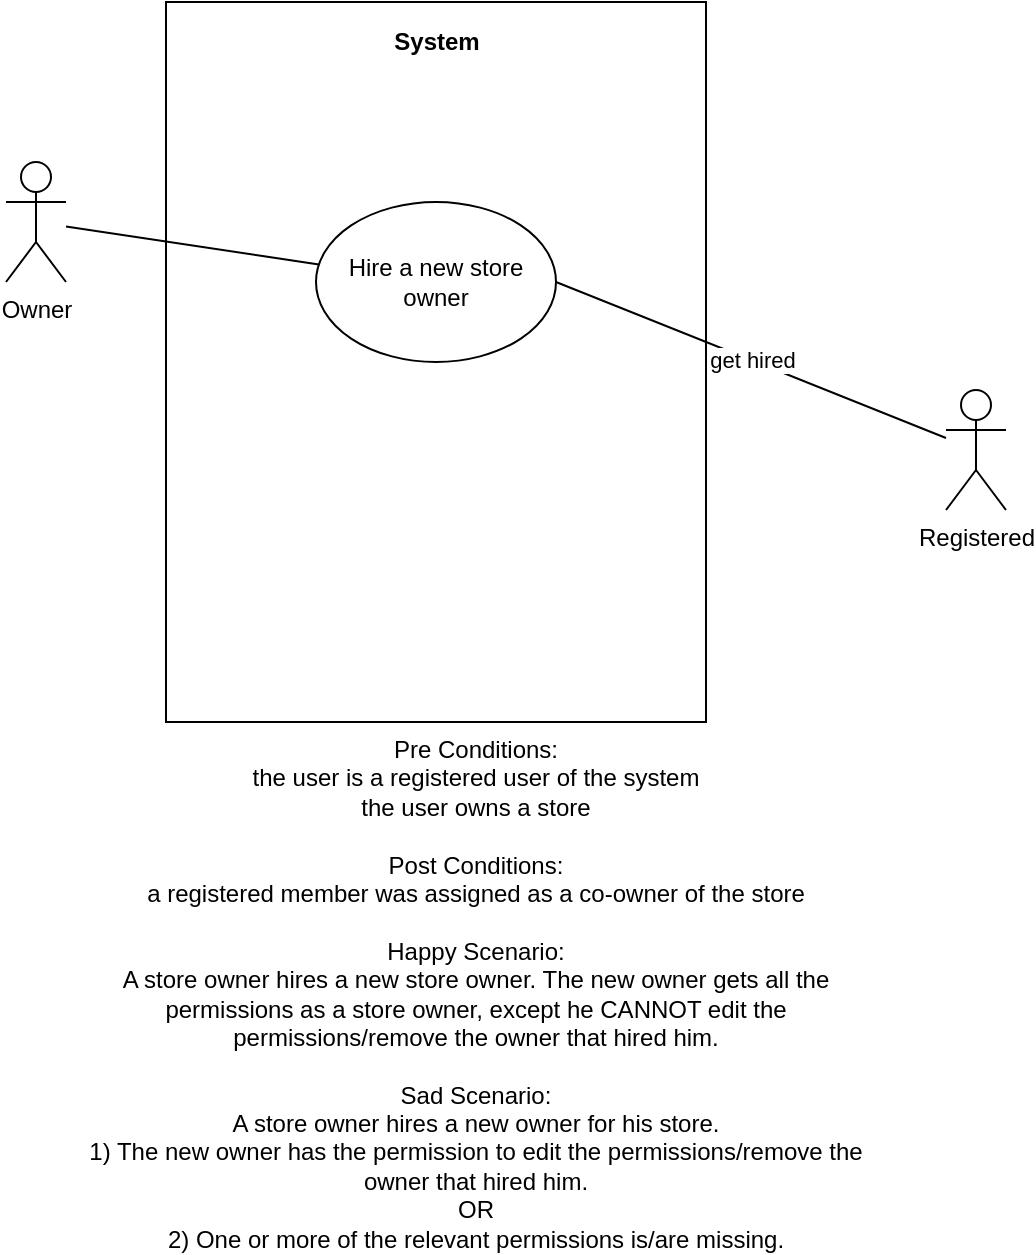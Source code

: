 <mxfile version="14.6.1" type="device"><diagram id="t7k0VjMkH1-JgPY8LBvS" name="Page-1"><mxGraphModel dx="455" dy="580" grid="1" gridSize="10" guides="1" tooltips="1" connect="1" arrows="1" fold="1" page="1" pageScale="1" pageWidth="583" pageHeight="827" math="0" shadow="0"><root><mxCell id="0"/><mxCell id="1" parent="0"/><mxCell id="E_jCdWUFwW3_XZetJl6u-1" value="" style="rounded=0;whiteSpace=wrap;html=1;" parent="1" vertex="1"><mxGeometry x="720" y="54" width="270" height="360" as="geometry"/></mxCell><mxCell id="E_jCdWUFwW3_XZetJl6u-3" value="Owner" style="shape=umlActor;verticalLabelPosition=bottom;verticalAlign=top;html=1;outlineConnect=0;" parent="1" vertex="1"><mxGeometry x="640" y="134" width="30" height="60" as="geometry"/></mxCell><mxCell id="E_jCdWUFwW3_XZetJl6u-4" value="Registered" style="shape=umlActor;verticalLabelPosition=bottom;verticalAlign=top;html=1;outlineConnect=0;" parent="1" vertex="1"><mxGeometry x="1110" y="248" width="30" height="60" as="geometry"/></mxCell><mxCell id="E_jCdWUFwW3_XZetJl6u-5" value="Hire a new store owner" style="ellipse;whiteSpace=wrap;html=1;" parent="1" vertex="1"><mxGeometry x="795" y="154" width="120" height="80" as="geometry"/></mxCell><mxCell id="E_jCdWUFwW3_XZetJl6u-6" value="" style="endArrow=none;html=1;" parent="1" source="E_jCdWUFwW3_XZetJl6u-3" target="E_jCdWUFwW3_XZetJl6u-5" edge="1"><mxGeometry width="50" height="50" relative="1" as="geometry"><mxPoint x="920" y="324" as="sourcePoint"/><mxPoint x="970" y="274" as="targetPoint"/></mxGeometry></mxCell><mxCell id="E_jCdWUFwW3_XZetJl6u-7" value="get hired" style="endArrow=none;html=1;entryX=1;entryY=0.5;entryDx=0;entryDy=0;" parent="1" source="E_jCdWUFwW3_XZetJl6u-4" target="E_jCdWUFwW3_XZetJl6u-5" edge="1"><mxGeometry width="50" height="50" relative="1" as="geometry"><mxPoint x="920" y="324" as="sourcePoint"/><mxPoint x="970" y="274" as="targetPoint"/></mxGeometry></mxCell><mxCell id="qFhdcRowbpBMaDtA5GgS-1" value="&lt;b&gt;System&lt;/b&gt;" style="text;html=1;align=center;verticalAlign=middle;resizable=0;points=[];autosize=1;" parent="1" vertex="1"><mxGeometry x="824.999" y="63.997" width="60" height="20" as="geometry"/></mxCell><mxCell id="dp1PAa0Z05HAA6iTPtcE-1" value="Pre Conditions:&lt;br&gt;the user is a registered user of the system&lt;br&gt;the user owns a store&lt;br&gt;&lt;br&gt;Post Conditions:&lt;br&gt;a registered member was assigned as a co-owner of the store&lt;br&gt;&lt;br&gt;Happy Scenario:&lt;br&gt;A store owner hires a new store owner. The new owner gets all the permissions as a store owner, except he CANNOT edit the permissions/remove the owner that hired him.&lt;br&gt;&lt;br&gt;Sad Scenario:&lt;br&gt;A store owner hires a new owner for his store.&lt;br&gt;1) The new owner has the permission to edit the permissions/remove the owner that hired him.&lt;br&gt;OR&lt;br&gt;2) One or more of the relevant permissions is/are missing." style="text;html=1;strokeColor=none;fillColor=none;align=center;verticalAlign=middle;whiteSpace=wrap;rounded=0;" parent="1" vertex="1"><mxGeometry x="670" y="540" width="410" height="20" as="geometry"/></mxCell></root></mxGraphModel></diagram></mxfile>